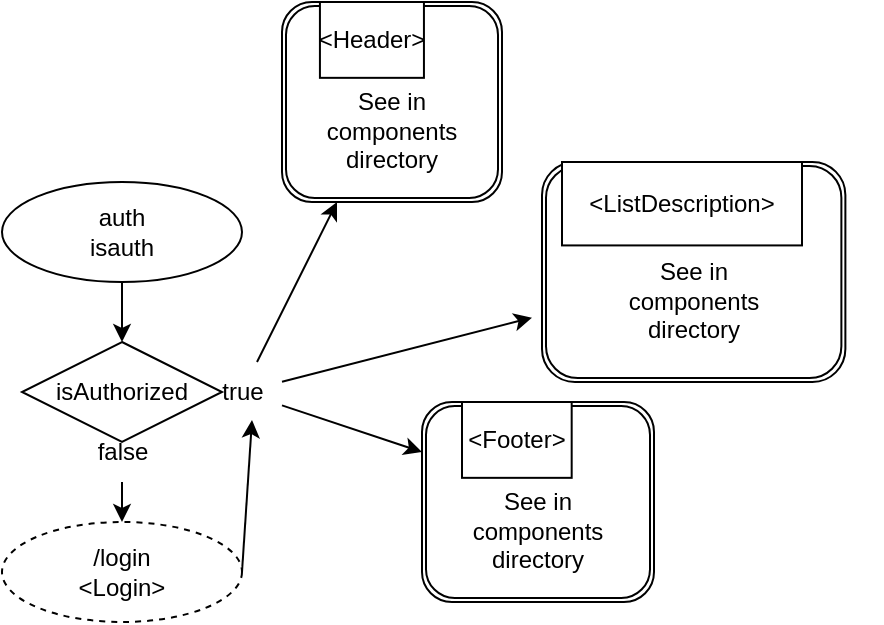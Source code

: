 <mxfile>
    <diagram id="Zj3-93L6mgxk9kNFKD07" name="Page-1">
        <mxGraphModel dx="1154" dy="510" grid="1" gridSize="10" guides="1" tooltips="1" connect="1" arrows="1" fold="1" page="1" pageScale="1" pageWidth="827" pageHeight="1169" math="0" shadow="0">
            <root>
                <mxCell id="0"/>
                <mxCell id="1" parent="0"/>
                <mxCell id="22" style="edgeStyle=none;html=1;entryX=0.5;entryY=0;entryDx=0;entryDy=0;" parent="1" source="2" target="5" edge="1">
                    <mxGeometry relative="1" as="geometry"/>
                </mxCell>
                <mxCell id="2" value="auth&lt;br&gt;isauth" style="ellipse;whiteSpace=wrap;html=1;" parent="1" vertex="1">
                    <mxGeometry x="50" y="930" width="120" height="50" as="geometry"/>
                </mxCell>
                <mxCell id="12" style="edgeStyle=none;html=1;entryX=0.625;entryY=0.967;entryDx=0;entryDy=0;entryPerimeter=0;exitX=1;exitY=0.5;exitDx=0;exitDy=0;" parent="1" source="4" target="7" edge="1">
                    <mxGeometry relative="1" as="geometry"/>
                </mxCell>
                <mxCell id="4" value="/login&lt;br&gt;&amp;lt;Login&amp;gt;" style="ellipse;whiteSpace=wrap;html=1;dashed=1;" parent="1" vertex="1">
                    <mxGeometry x="50" y="1100" width="120" height="50" as="geometry"/>
                </mxCell>
                <mxCell id="10" value="" style="group" parent="1" vertex="1" connectable="0">
                    <mxGeometry x="60" y="1010" width="130" height="70" as="geometry"/>
                </mxCell>
                <mxCell id="5" value="isAuthorized" style="rhombus;whiteSpace=wrap;html=1;" parent="10" vertex="1">
                    <mxGeometry width="100" height="50" as="geometry"/>
                </mxCell>
                <mxCell id="6" value="false" style="text;html=1;align=center;verticalAlign=middle;resizable=0;points=[];autosize=1;strokeColor=none;fillColor=none;" parent="10" vertex="1">
                    <mxGeometry x="25" y="40" width="50" height="30" as="geometry"/>
                </mxCell>
                <mxCell id="7" value="true" style="text;html=1;align=center;verticalAlign=middle;resizable=0;points=[];autosize=1;strokeColor=none;fillColor=none;" parent="10" vertex="1">
                    <mxGeometry x="90" y="10" width="40" height="30" as="geometry"/>
                </mxCell>
                <mxCell id="11" style="edgeStyle=none;html=1;" parent="1" source="6" target="4" edge="1">
                    <mxGeometry relative="1" as="geometry"/>
                </mxCell>
                <mxCell id="19" style="edgeStyle=none;html=1;entryX=0;entryY=0.25;entryDx=0;entryDy=0;" parent="1" source="7" target="15" edge="1">
                    <mxGeometry relative="1" as="geometry">
                        <mxPoint x="250" y="1080" as="targetPoint"/>
                    </mxGeometry>
                </mxCell>
                <mxCell id="21" value="" style="edgeStyle=none;html=1;entryX=0.25;entryY=1;entryDx=0;entryDy=0;" parent="1" source="7" target="35" edge="1">
                    <mxGeometry relative="1" as="geometry">
                        <mxPoint x="212.5" y="960" as="targetPoint"/>
                        <Array as="points"/>
                    </mxGeometry>
                </mxCell>
                <mxCell id="23" style="edgeStyle=none;html=1;" parent="1" source="7" edge="1">
                    <mxGeometry relative="1" as="geometry">
                        <mxPoint x="315" y="997.821" as="targetPoint"/>
                    </mxGeometry>
                </mxCell>
                <mxCell id="33" value="" style="group" parent="1" vertex="1" connectable="0">
                    <mxGeometry x="260" y="1040" width="116" height="100" as="geometry"/>
                </mxCell>
                <UserObject label="&lt;br&gt;&lt;br&gt;See in&lt;br&gt;components&lt;br&gt;directory" id="15">
                    <mxCell style="shape=ext;double=1;rounded=1;whiteSpace=wrap;html=1;" parent="33" vertex="1">
                        <mxGeometry width="116" height="100" as="geometry"/>
                    </mxCell>
                </UserObject>
                <mxCell id="16" value="&amp;lt;Footer&amp;gt;" style="rounded=0;whiteSpace=wrap;html=1;" parent="33" vertex="1">
                    <mxGeometry x="20" width="54.84" height="37.92" as="geometry"/>
                </mxCell>
                <mxCell id="34" value="" style="group" vertex="1" connectable="0" parent="1">
                    <mxGeometry x="190" y="840" width="110" height="100" as="geometry"/>
                </mxCell>
                <UserObject label="&lt;br&gt;&lt;br&gt;See in&lt;br&gt;components&lt;br&gt;directory" id="35">
                    <mxCell style="shape=ext;double=1;rounded=1;whiteSpace=wrap;html=1;" vertex="1" parent="34">
                        <mxGeometry width="110.0" height="100" as="geometry"/>
                    </mxCell>
                </UserObject>
                <mxCell id="36" value="&amp;lt;Header&amp;gt;" style="rounded=0;whiteSpace=wrap;html=1;" vertex="1" parent="34">
                    <mxGeometry x="18.966" width="52.003" height="37.92" as="geometry"/>
                </mxCell>
                <mxCell id="37" value="" style="group" vertex="1" connectable="0" parent="1">
                    <mxGeometry x="320" y="920" width="170" height="110" as="geometry"/>
                </mxCell>
                <UserObject label="&lt;br&gt;&lt;br&gt;See in&lt;br&gt;components&lt;br&gt;directory" id="38">
                    <mxCell style="shape=ext;double=1;rounded=1;whiteSpace=wrap;html=1;" vertex="1" parent="37">
                        <mxGeometry width="151.692" height="110.0" as="geometry"/>
                    </mxCell>
                </UserObject>
                <mxCell id="39" value="&amp;lt;ListDescription&amp;gt;" style="rounded=0;whiteSpace=wrap;html=1;" vertex="1" parent="37">
                    <mxGeometry x="10" width="120" height="41.712" as="geometry"/>
                </mxCell>
            </root>
        </mxGraphModel>
    </diagram>
</mxfile>